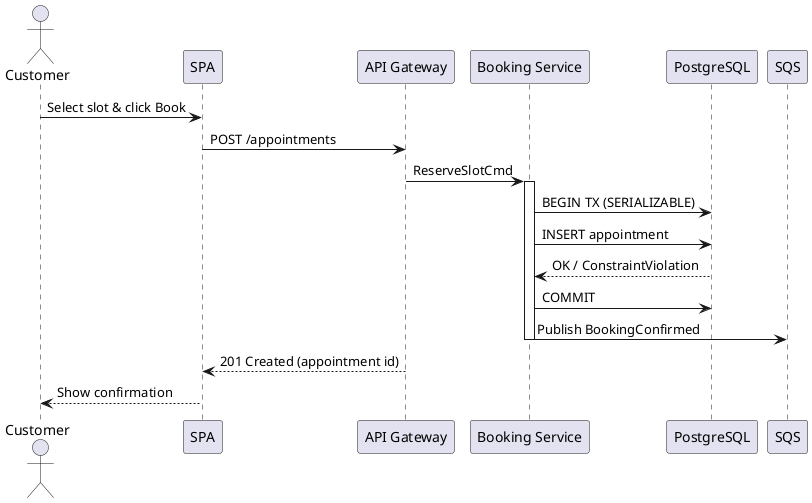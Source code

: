 @startuml
actor Customer
participant "SPA" as SPA
participant "API Gateway" as API
participant "Booking Service" as Service
participant "PostgreSQL" as DB
participant "SQS" as Queue

Customer -> SPA: Select slot & click Book
SPA -> API: POST /appointments
API -> Service: ReserveSlotCmd
activate Service
Service -> DB: BEGIN TX (SERIALIZABLE)
Service -> DB: INSERT appointment
DB --> Service: OK / ConstraintViolation
Service -> DB: COMMIT
Service -> Queue: Publish BookingConfirmed
deactivate Service
API --> SPA: 201 Created (appointment id)
SPA --> Customer: Show confirmation
@enduml